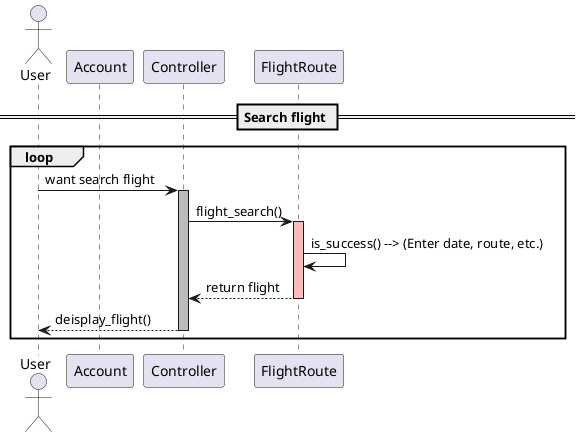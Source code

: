 @startuml

actor "User" as user
participant Account
participant Controller
participant FlightRoute

== Search flight ==

loop
   user -> Controller: want search flight
   activate Controller #BBBBBB
   Controller -> FlightRoute: flight_search()
   activate FlightRoute #FFBBBB
   FlightRoute -> FlightRoute: is_success() --> (Enter date, route, etc.)
   FlightRoute --> Controller: return flight
   deactivate FlightRoute
   Controller --> user: deisplay_flight()
   deactivate Controller
end

@enduml